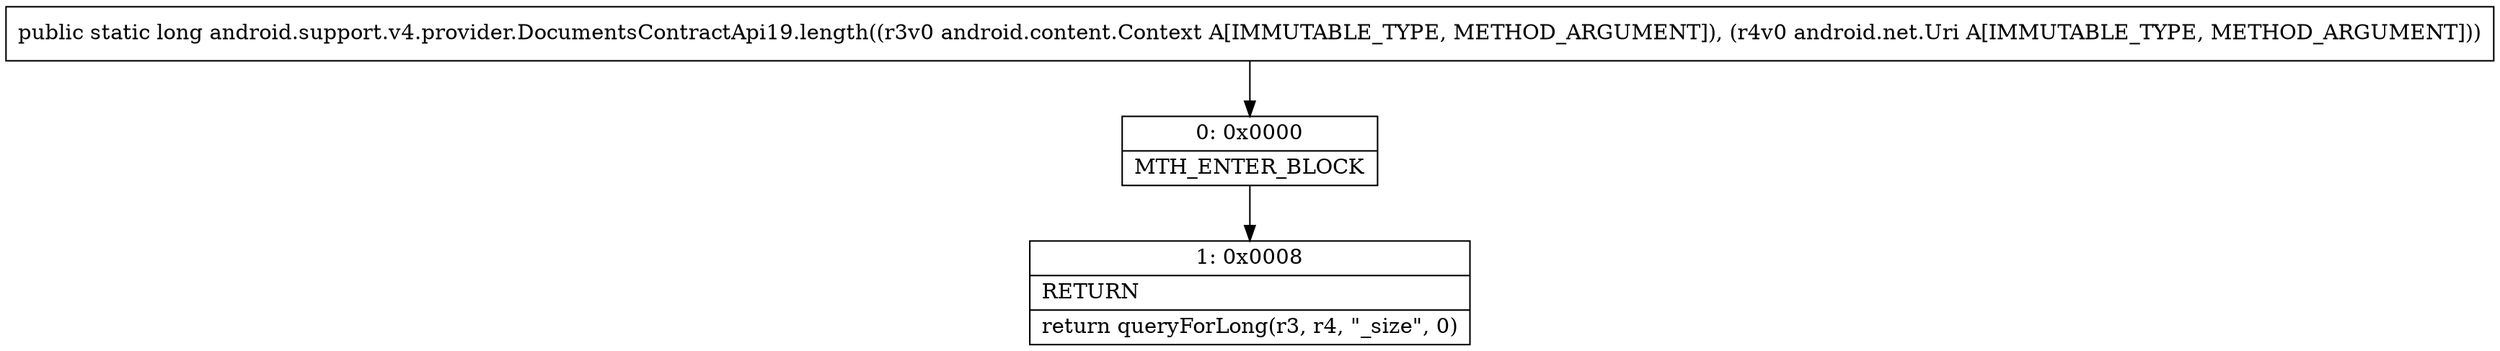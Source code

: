 digraph "CFG forandroid.support.v4.provider.DocumentsContractApi19.length(Landroid\/content\/Context;Landroid\/net\/Uri;)J" {
Node_0 [shape=record,label="{0\:\ 0x0000|MTH_ENTER_BLOCK\l}"];
Node_1 [shape=record,label="{1\:\ 0x0008|RETURN\l|return queryForLong(r3, r4, \"_size\", 0)\l}"];
MethodNode[shape=record,label="{public static long android.support.v4.provider.DocumentsContractApi19.length((r3v0 android.content.Context A[IMMUTABLE_TYPE, METHOD_ARGUMENT]), (r4v0 android.net.Uri A[IMMUTABLE_TYPE, METHOD_ARGUMENT])) }"];
MethodNode -> Node_0;
Node_0 -> Node_1;
}

